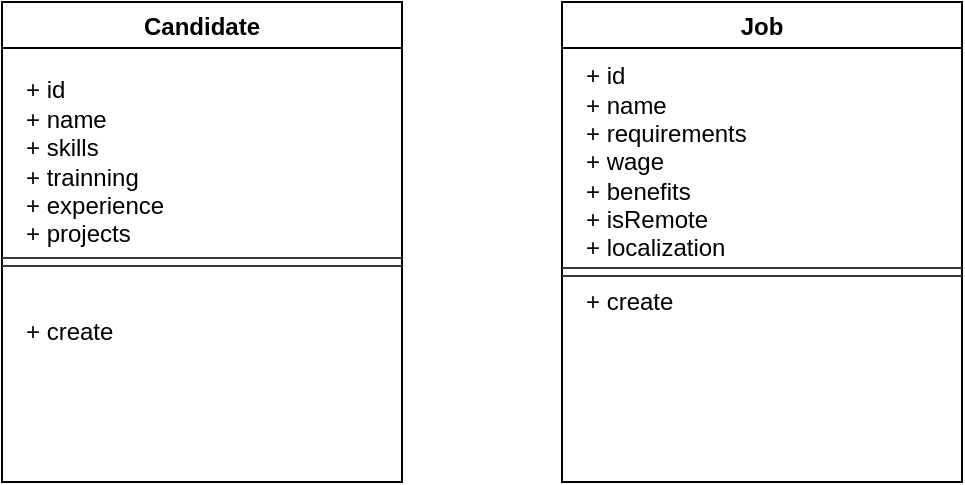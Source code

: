 <mxfile>
    <diagram id="gJFQ1KsgQhg-a3X3E4Ei" name="Page-1">
        <mxGraphModel dx="244" dy="470" grid="1" gridSize="10" guides="1" tooltips="1" connect="1" arrows="1" fold="1" page="1" pageScale="1" pageWidth="827" pageHeight="1169" math="0" shadow="0">
            <root>
                <mxCell id="0"/>
                <mxCell id="1" parent="0"/>
                <mxCell id="2" value="Candidate" style="swimlane;" vertex="1" parent="1">
                    <mxGeometry x="50" y="80" width="200" height="240" as="geometry"/>
                </mxCell>
                <mxCell id="3" value="+ id&lt;br&gt;+ name&lt;br&gt;+ skills&lt;br&gt;&lt;div style=&quot;&quot;&gt;+ trainning&lt;/div&gt;&lt;div style=&quot;&quot;&gt;+ experience&lt;/div&gt;&lt;div style=&quot;&quot;&gt;+ projects&lt;/div&gt;" style="text;html=1;align=left;verticalAlign=middle;resizable=0;points=[];autosize=1;fillColor=none;" vertex="1" parent="2">
                    <mxGeometry x="10" y="30" width="90" height="100" as="geometry"/>
                </mxCell>
                <mxCell id="4" value="" style="shape=link;html=1;fillColor=#f9f7ed;strokeColor=#36393d;" edge="1" parent="2">
                    <mxGeometry width="100" relative="1" as="geometry">
                        <mxPoint y="130" as="sourcePoint"/>
                        <mxPoint x="200" y="130" as="targetPoint"/>
                    </mxGeometry>
                </mxCell>
                <mxCell id="5" value="+ create" style="text;html=1;align=left;verticalAlign=middle;resizable=0;points=[];autosize=1;fillColor=none;" vertex="1" parent="2">
                    <mxGeometry x="10" y="150" width="70" height="30" as="geometry"/>
                </mxCell>
                <mxCell id="7" value="Job" style="swimlane;" vertex="1" parent="1">
                    <mxGeometry x="330" y="80" width="200" height="240" as="geometry"/>
                </mxCell>
                <mxCell id="8" value="+ id&lt;br&gt;+ name&lt;br&gt;&lt;div style=&quot;&quot;&gt;+ requirements&lt;/div&gt;&lt;div style=&quot;&quot;&gt;+ wage&lt;/div&gt;&lt;div style=&quot;&quot;&gt;+ benefits&lt;/div&gt;&lt;div style=&quot;&quot;&gt;+ isRemote&lt;/div&gt;&lt;div style=&quot;&quot;&gt;+ localization&lt;/div&gt;" style="text;html=1;align=left;verticalAlign=middle;resizable=0;points=[];autosize=1;fillColor=none;" vertex="1" parent="7">
                    <mxGeometry x="10" y="25" width="100" height="110" as="geometry"/>
                </mxCell>
                <mxCell id="9" value="" style="shape=link;html=1;fillColor=#f9f7ed;strokeColor=#36393d;" edge="1" parent="7">
                    <mxGeometry width="100" relative="1" as="geometry">
                        <mxPoint y="135" as="sourcePoint"/>
                        <mxPoint x="200" y="135" as="targetPoint"/>
                    </mxGeometry>
                </mxCell>
                <mxCell id="10" value="+ create" style="text;html=1;align=left;verticalAlign=middle;resizable=0;points=[];autosize=1;fillColor=none;" vertex="1" parent="7">
                    <mxGeometry x="10" y="135" width="70" height="30" as="geometry"/>
                </mxCell>
            </root>
        </mxGraphModel>
    </diagram>
</mxfile>